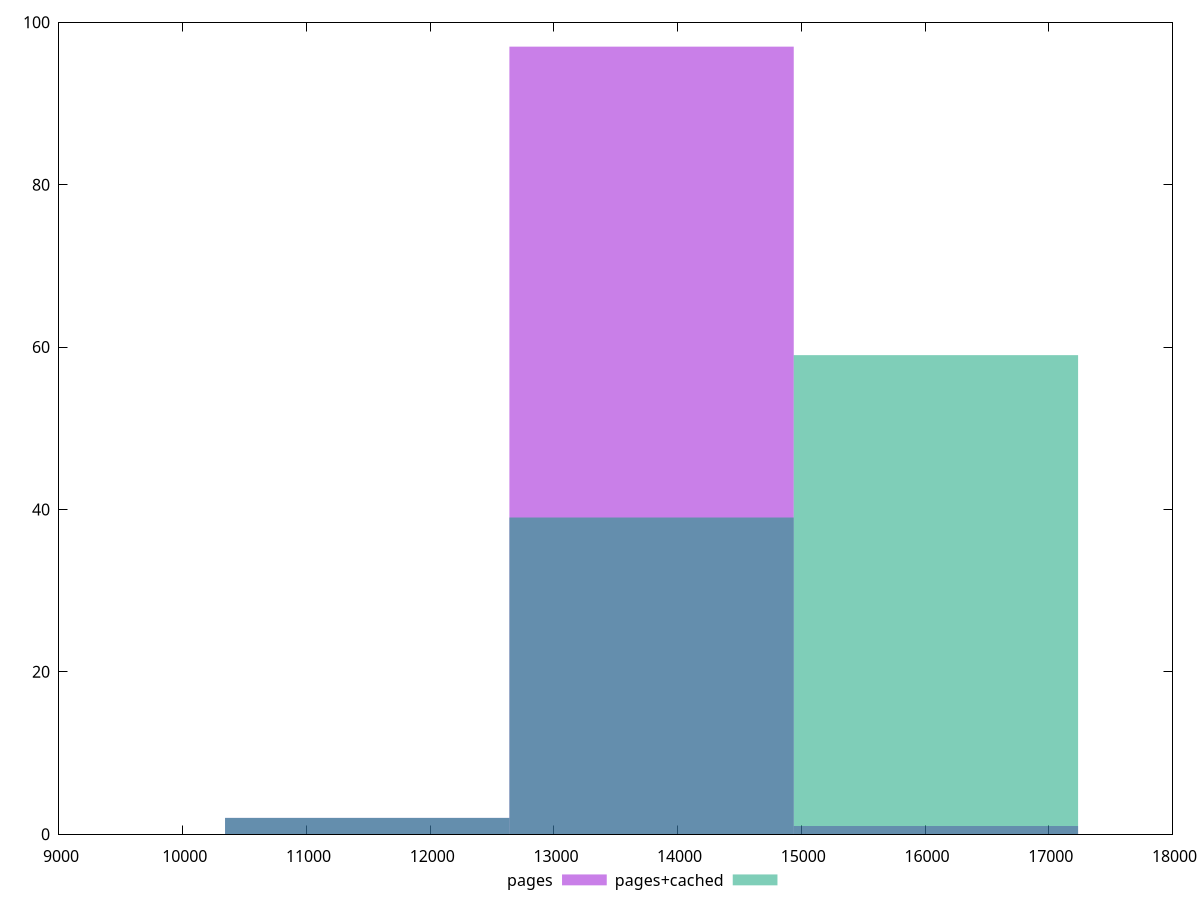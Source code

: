 reset
set terminal svg size 640, 500 enhanced background rgb 'white'
set output "reprap/largest-contentful-paint/comparison/histogram/1_vs_2.svg"

$pages <<EOF
13789.521726155552 97
16087.775347181478 1
11491.268105129628 2
EOF

$pagesCached <<EOF
11491.268105129628 2
16087.775347181478 59
13789.521726155552 39
EOF

set key outside below
set boxwidth 2298.2536210259254
set yrange [0:100]
set style fill transparent solid 0.5 noborder

plot \
  $pages title "pages" with boxes, \
  $pagesCached title "pages+cached" with boxes, \


reset
